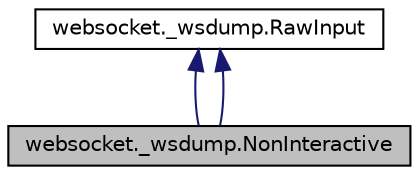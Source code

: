 digraph "websocket._wsdump.NonInteractive"
{
 // LATEX_PDF_SIZE
  edge [fontname="Helvetica",fontsize="10",labelfontname="Helvetica",labelfontsize="10"];
  node [fontname="Helvetica",fontsize="10",shape=record];
  Node1 [label="websocket._wsdump.NonInteractive",height=0.2,width=0.4,color="black", fillcolor="grey75", style="filled", fontcolor="black",tooltip=" "];
  Node2 -> Node1 [dir="back",color="midnightblue",fontsize="10",style="solid",fontname="Helvetica"];
  Node2 [label="websocket._wsdump.RawInput",height=0.2,width=0.4,color="black", fillcolor="white", style="filled",URL="$classwebsocket_1_1__wsdump_1_1RawInput.html",tooltip=" "];
  Node2 -> Node1 [dir="back",color="midnightblue",fontsize="10",style="solid",fontname="Helvetica"];
}
